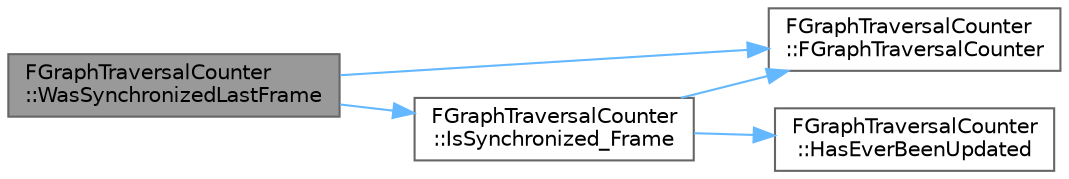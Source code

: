 digraph "FGraphTraversalCounter::WasSynchronizedLastFrame"
{
 // INTERACTIVE_SVG=YES
 // LATEX_PDF_SIZE
  bgcolor="transparent";
  edge [fontname=Helvetica,fontsize=10,labelfontname=Helvetica,labelfontsize=10];
  node [fontname=Helvetica,fontsize=10,shape=box,height=0.2,width=0.4];
  rankdir="LR";
  Node1 [id="Node000001",label="FGraphTraversalCounter\l::WasSynchronizedLastFrame",height=0.2,width=0.4,color="gray40", fillcolor="grey60", style="filled", fontcolor="black",tooltip="Check whether this counter and another were either synchronized this global frame or were synced one ..."];
  Node1 -> Node2 [id="edge1_Node000001_Node000002",color="steelblue1",style="solid",tooltip=" "];
  Node2 [id="Node000002",label="FGraphTraversalCounter\l::FGraphTraversalCounter",height=0.2,width=0.4,color="grey40", fillcolor="white", style="filled",URL="$d3/d00/structFGraphTraversalCounter.html#a4356f4176abf7ba09b138df9a5e31f09",tooltip=" "];
  Node1 -> Node3 [id="edge2_Node000001_Node000003",color="steelblue1",style="solid",tooltip=" "];
  Node3 [id="Node000003",label="FGraphTraversalCounter\l::IsSynchronized_Frame",height=0.2,width=0.4,color="grey40", fillcolor="white", style="filled",URL="$d3/d00/structFGraphTraversalCounter.html#a0dd670de15de5a4f663686d5e48d8e78",tooltip="Check whether this counter and another were synchronized on the same global frame."];
  Node3 -> Node2 [id="edge3_Node000003_Node000002",color="steelblue1",style="solid",tooltip=" "];
  Node3 -> Node4 [id="edge4_Node000003_Node000004",color="steelblue1",style="solid",tooltip=" "];
  Node4 [id="Node000004",label="FGraphTraversalCounter\l::HasEverBeenUpdated",height=0.2,width=0.4,color="grey40", fillcolor="white", style="filled",URL="$d3/d00/structFGraphTraversalCounter.html#aead9cac485954abe29653aae0c989ce4",tooltip=" "];
}
